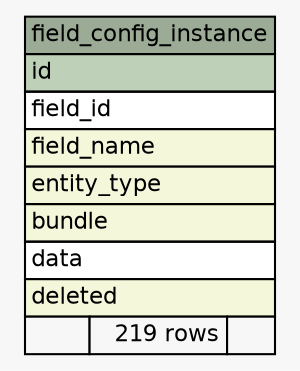 // dot 2.30.1 on Mac OS X 10.8.3
// SchemaSpy rev 590
digraph "field_config_instance" {
  graph [
    rankdir="RL"
    bgcolor="#f7f7f7"
    nodesep="0.18"
    ranksep="0.46"
    fontname="Helvetica"
    fontsize="11"
  ];
  node [
    fontname="Helvetica"
    fontsize="11"
    shape="plaintext"
  ];
  edge [
    arrowsize="0.8"
  ];
  "field_config_instance" [
    label=<
    <TABLE BORDER="0" CELLBORDER="1" CELLSPACING="0" BGCOLOR="#ffffff">
      <TR><TD COLSPAN="3" BGCOLOR="#9bab96" ALIGN="CENTER">field_config_instance</TD></TR>
      <TR><TD PORT="id" COLSPAN="3" BGCOLOR="#bed1b8" ALIGN="LEFT">id</TD></TR>
      <TR><TD PORT="field_id" COLSPAN="3" ALIGN="LEFT">field_id</TD></TR>
      <TR><TD PORT="field_name" COLSPAN="3" BGCOLOR="#f4f7da" ALIGN="LEFT">field_name</TD></TR>
      <TR><TD PORT="entity_type" COLSPAN="3" BGCOLOR="#f4f7da" ALIGN="LEFT">entity_type</TD></TR>
      <TR><TD PORT="bundle" COLSPAN="3" BGCOLOR="#f4f7da" ALIGN="LEFT">bundle</TD></TR>
      <TR><TD PORT="data" COLSPAN="3" ALIGN="LEFT">data</TD></TR>
      <TR><TD PORT="deleted" COLSPAN="3" BGCOLOR="#f4f7da" ALIGN="LEFT">deleted</TD></TR>
      <TR><TD ALIGN="LEFT" BGCOLOR="#f7f7f7">  </TD><TD ALIGN="RIGHT" BGCOLOR="#f7f7f7">219 rows</TD><TD ALIGN="RIGHT" BGCOLOR="#f7f7f7">  </TD></TR>
    </TABLE>>
    URL="tables/field_config_instance.html"
    tooltip="field_config_instance"
  ];
}
